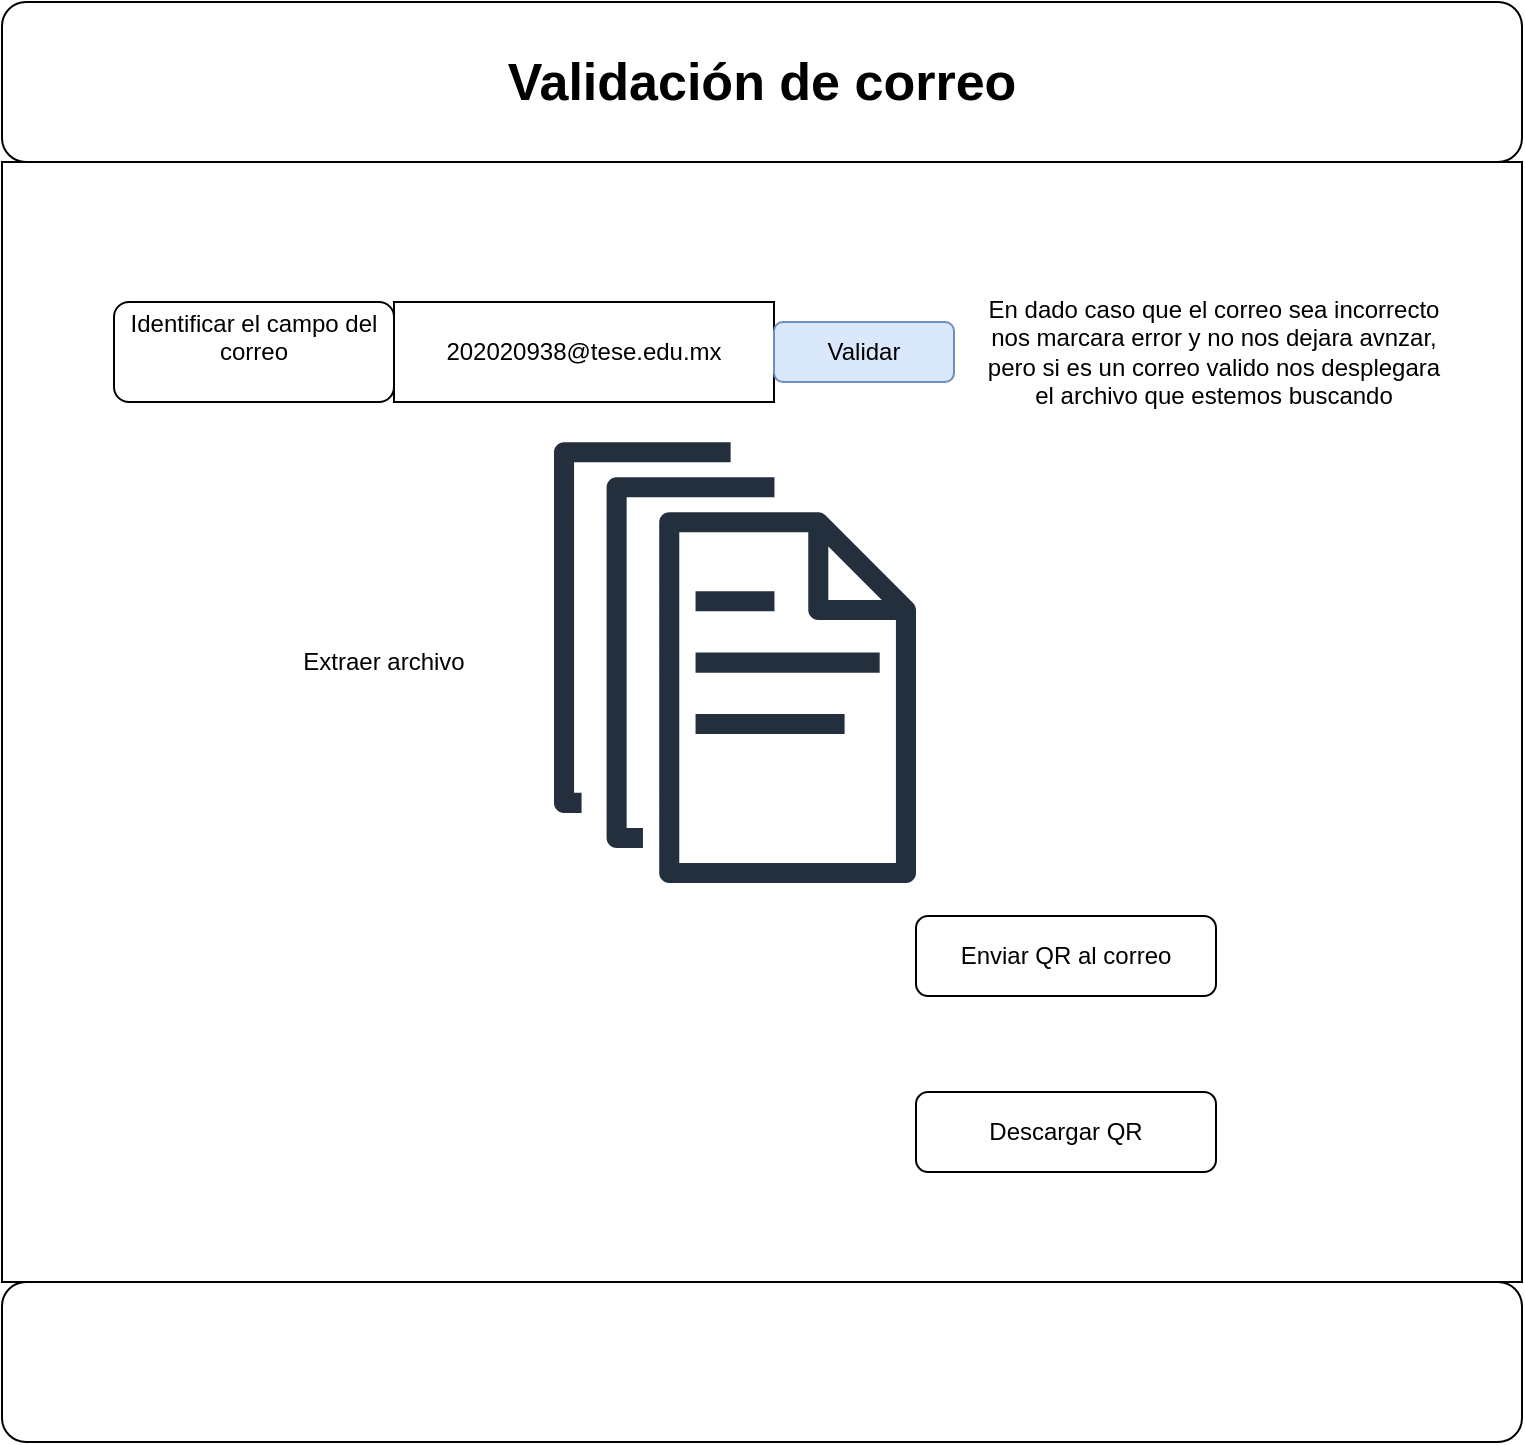 <mxfile version="24.2.5" type="github">
  <diagram name="Página-1" id="0PtSeG_YwJprzOCxYD6w">
    <mxGraphModel dx="1256" dy="723" grid="1" gridSize="10" guides="1" tooltips="1" connect="1" arrows="1" fold="1" page="1" pageScale="1" pageWidth="827" pageHeight="1169" math="0" shadow="0">
      <root>
        <mxCell id="0" />
        <mxCell id="1" parent="0" />
        <mxCell id="Uuac68rM5XQ0D7hDTKSA-1" value="&lt;h1&gt;&lt;font style=&quot;font-size: 26px;&quot;&gt;Validación de correo&lt;/font&gt;&lt;/h1&gt;" style="rounded=1;whiteSpace=wrap;html=1;" vertex="1" parent="1">
          <mxGeometry x="34" width="760" height="80" as="geometry" />
        </mxCell>
        <mxCell id="Uuac68rM5XQ0D7hDTKSA-2" value="" style="rounded=0;whiteSpace=wrap;html=1;" vertex="1" parent="1">
          <mxGeometry x="34" y="80" width="760" height="560" as="geometry" />
        </mxCell>
        <mxCell id="Uuac68rM5XQ0D7hDTKSA-3" value="" style="rounded=1;whiteSpace=wrap;html=1;" vertex="1" parent="1">
          <mxGeometry x="34" y="640" width="760" height="80" as="geometry" />
        </mxCell>
        <mxCell id="Uuac68rM5XQ0D7hDTKSA-6" value="&lt;div&gt;Identificar el campo del correo&lt;/div&gt;&lt;div&gt;&lt;br&gt;&lt;/div&gt;" style="rounded=1;whiteSpace=wrap;html=1;align=center;" vertex="1" parent="1">
          <mxGeometry x="90" y="150" width="140" height="50" as="geometry" />
        </mxCell>
        <mxCell id="Uuac68rM5XQ0D7hDTKSA-7" value="202020938@tese.edu.mx" style="rounded=0;whiteSpace=wrap;html=1;" vertex="1" parent="1">
          <mxGeometry x="230" y="150" width="190" height="50" as="geometry" />
        </mxCell>
        <mxCell id="Uuac68rM5XQ0D7hDTKSA-8" value="Validar" style="rounded=1;whiteSpace=wrap;html=1;fillColor=#dae8fc;strokeColor=#6c8ebf;" vertex="1" parent="1">
          <mxGeometry x="420" y="160" width="90" height="30" as="geometry" />
        </mxCell>
        <mxCell id="Uuac68rM5XQ0D7hDTKSA-9" value="En dado caso que el correo sea incorrecto nos marcara error y no nos dejara avnzar, pero si es un correo valido nos desplegara el archivo que estemos buscando" style="text;html=1;align=center;verticalAlign=middle;whiteSpace=wrap;rounded=0;" vertex="1" parent="1">
          <mxGeometry x="520" y="120" width="240" height="110" as="geometry" />
        </mxCell>
        <mxCell id="Uuac68rM5XQ0D7hDTKSA-10" value="" style="sketch=0;outlineConnect=0;fontColor=#232F3E;gradientColor=none;fillColor=#232F3D;strokeColor=none;dashed=0;verticalLabelPosition=bottom;verticalAlign=top;align=center;html=1;fontSize=12;fontStyle=0;aspect=fixed;pointerEvents=1;shape=mxgraph.aws4.documents;" vertex="1" parent="1">
          <mxGeometry x="310" y="220" width="181" height="220.6" as="geometry" />
        </mxCell>
        <mxCell id="Uuac68rM5XQ0D7hDTKSA-11" value="Extraer archivo" style="text;html=1;align=center;verticalAlign=middle;whiteSpace=wrap;rounded=0;" vertex="1" parent="1">
          <mxGeometry x="180" y="307.65" width="90" height="45.3" as="geometry" />
        </mxCell>
        <mxCell id="Uuac68rM5XQ0D7hDTKSA-12" value="" style="shape=image;html=1;verticalAlign=top;verticalLabelPosition=bottom;labelBackgroundColor=#ffffff;imageAspect=0;aspect=fixed;image=https://cdn1.iconfinder.com/data/icons/iconoir-vol-3/24/qr-code-128.png" vertex="1" parent="1">
          <mxGeometry x="350" y="457" width="128" height="128" as="geometry" />
        </mxCell>
        <mxCell id="Uuac68rM5XQ0D7hDTKSA-13" value="Enviar QR al correo" style="rounded=1;whiteSpace=wrap;html=1;" vertex="1" parent="1">
          <mxGeometry x="491" y="457" width="150" height="40" as="geometry" />
        </mxCell>
        <mxCell id="Uuac68rM5XQ0D7hDTKSA-14" value="Descargar QR" style="rounded=1;whiteSpace=wrap;html=1;" vertex="1" parent="1">
          <mxGeometry x="491" y="545" width="150" height="40" as="geometry" />
        </mxCell>
      </root>
    </mxGraphModel>
  </diagram>
</mxfile>
